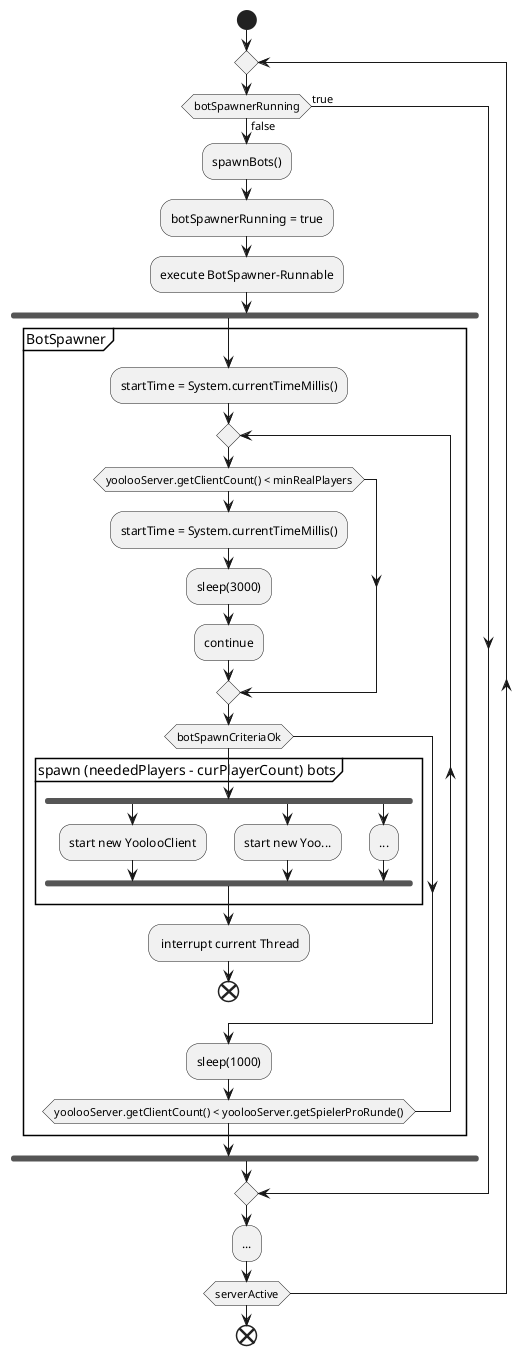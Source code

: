 @startuml
start
repeat
if (botSpawnerRunning) then (true)

else (false)
  :spawnBots();
  :botSpawnerRunning = true;
  :execute BotSpawner-Runnable;
  fork
  	partition "BotSpawner" {
  	:startTime = System.currentTimeMillis();
  	repeat
  	    if(yoolooServer.getClientCount() < minRealPlayers)
                :startTime = System.currentTimeMillis();
                :sleep(3000);
                :continue;
        endif
  	    if (botSpawnCriteriaOk) then
  	        partition "spawn (neededPlayers - curPlayerCount) bots" {
  	        fork
  	            :start new YoolooClient;
  	        fork again
                :start new Yoo...;
            fork again
                :...;
  	        end fork
  	        }
  	        : interrupt current Thread;
  	        end
  	    endif
  	  :sleep(1000);
  	  repeat while (yoolooServer.getClientCount() < yoolooServer.getSpielerProRunde())
  	  }
  end fork
  endif
  :...;
repeat while (serverActive)
end
@enduml